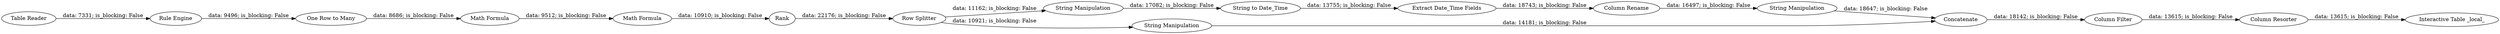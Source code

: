 digraph {
	"1005902814313210127_58" [label=Rank]
	"1005902814313210127_32" [label="Table Reader"]
	"1005902814313210127_62" [label="Extract Date_Time Fields"]
	"1005902814313210127_59" [label="String to Date_Time"]
	"1005902814313210127_39" [label="Math Formula"]
	"1005902814313210127_43" [label="Column Resorter"]
	"1005902814313210127_46" [label="Row Splitter"]
	"1005902814313210127_33" [label="Rule Engine"]
	"1005902814313210127_60" [label="String Manipulation"]
	"1005902814313210127_65" [label="Column Rename"]
	"1005902814313210127_67" [label="String Manipulation"]
	"1005902814313210127_63" [label="String Manipulation"]
	"1005902814313210127_51" [label="Math Formula"]
	"1005902814313210127_66" [label="Column Filter"]
	"1005902814313210127_64" [label=Concatenate]
	"1005902814313210127_34" [label="One Row to Many"]
	"1005902814313210127_44" [label="Interactive Table _local_"]
	"1005902814313210127_65" -> "1005902814313210127_67" [label="data: 16497; is_blocking: False"]
	"1005902814313210127_63" -> "1005902814313210127_64" [label="data: 14181; is_blocking: False"]
	"1005902814313210127_32" -> "1005902814313210127_33" [label="data: 7331; is_blocking: False"]
	"1005902814313210127_66" -> "1005902814313210127_43" [label="data: 13615; is_blocking: False"]
	"1005902814313210127_39" -> "1005902814313210127_58" [label="data: 10910; is_blocking: False"]
	"1005902814313210127_67" -> "1005902814313210127_64" [label="data: 18647; is_blocking: False"]
	"1005902814313210127_60" -> "1005902814313210127_59" [label="data: 17082; is_blocking: False"]
	"1005902814313210127_58" -> "1005902814313210127_46" [label="data: 22176; is_blocking: False"]
	"1005902814313210127_43" -> "1005902814313210127_44" [label="data: 13615; is_blocking: False"]
	"1005902814313210127_62" -> "1005902814313210127_65" [label="data: 18743; is_blocking: False"]
	"1005902814313210127_46" -> "1005902814313210127_60" [label="data: 11162; is_blocking: False"]
	"1005902814313210127_64" -> "1005902814313210127_66" [label="data: 18142; is_blocking: False"]
	"1005902814313210127_33" -> "1005902814313210127_34" [label="data: 9496; is_blocking: False"]
	"1005902814313210127_46" -> "1005902814313210127_63" [label="data: 10921; is_blocking: False"]
	"1005902814313210127_51" -> "1005902814313210127_39" [label="data: 9512; is_blocking: False"]
	"1005902814313210127_59" -> "1005902814313210127_62" [label="data: 13755; is_blocking: False"]
	"1005902814313210127_34" -> "1005902814313210127_51" [label="data: 8686; is_blocking: False"]
	rankdir=LR
}
